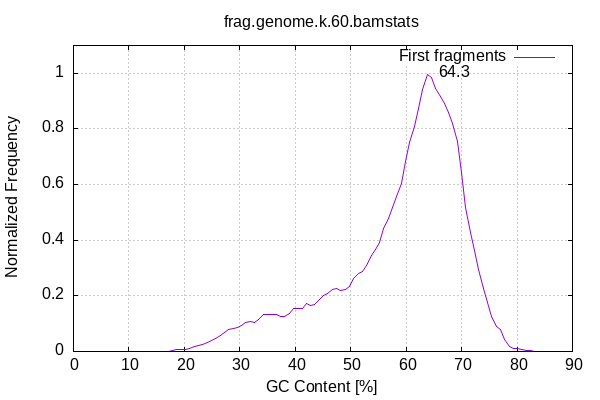 
            set terminal png size 600,400 truecolor
            set output "frag.genome.k.60/gc-content.png"
            set grid xtics ytics y2tics back lc rgb "#cccccc"
            set title "frag.genome.k.60.bamstats"
            set ylabel "Normalized Frequency"
            set xlabel "GC Content [%]"
            set yrange [0:1.1]
            set label sprintf("%.1f",64.32) at 64.32,1 front offset 1,0
            plot '-' smooth csplines with lines lc 1 title 'First fragments' 
        7	0.000000
16	0.000672
18	0.003362
19	0.006725
21	0.012105
22	0.020175
23	0.024210
24	0.032280
25	0.039677
26	0.051782
27	0.063215
28	0.080027
29	0.083389
30	0.089442
32	0.106927
33	0.106254
34	0.129119
35	0.131809
36	0.133154
37	0.129119
38	0.126429
39	0.137861
40	0.159381
41	0.149294
42	0.172831
43	0.162071
44	0.179556
45	0.201076
46	0.211836
47	0.227303
48	0.219906
49	0.223268
50	0.240753
51	0.275723
52	0.285138
53	0.314055
54	0.358440
55	0.382650
56	0.440484
57	0.488231
58	0.541358
59	0.593141
60	0.694015
61	0.776732
62	0.853396
63	0.943510
64	1.000000
65	0.960995
66	0.919973
67	0.887693
68	0.844654
69	0.777404
70	0.642905
71	0.486214
72	0.392065
73	0.305313
74	0.216543
75	0.156691
76	0.095494
77	0.079354
78	0.033625
80	0.011432
81	0.006052
82	0.004707
83	0.001345
84	0.000672
end
